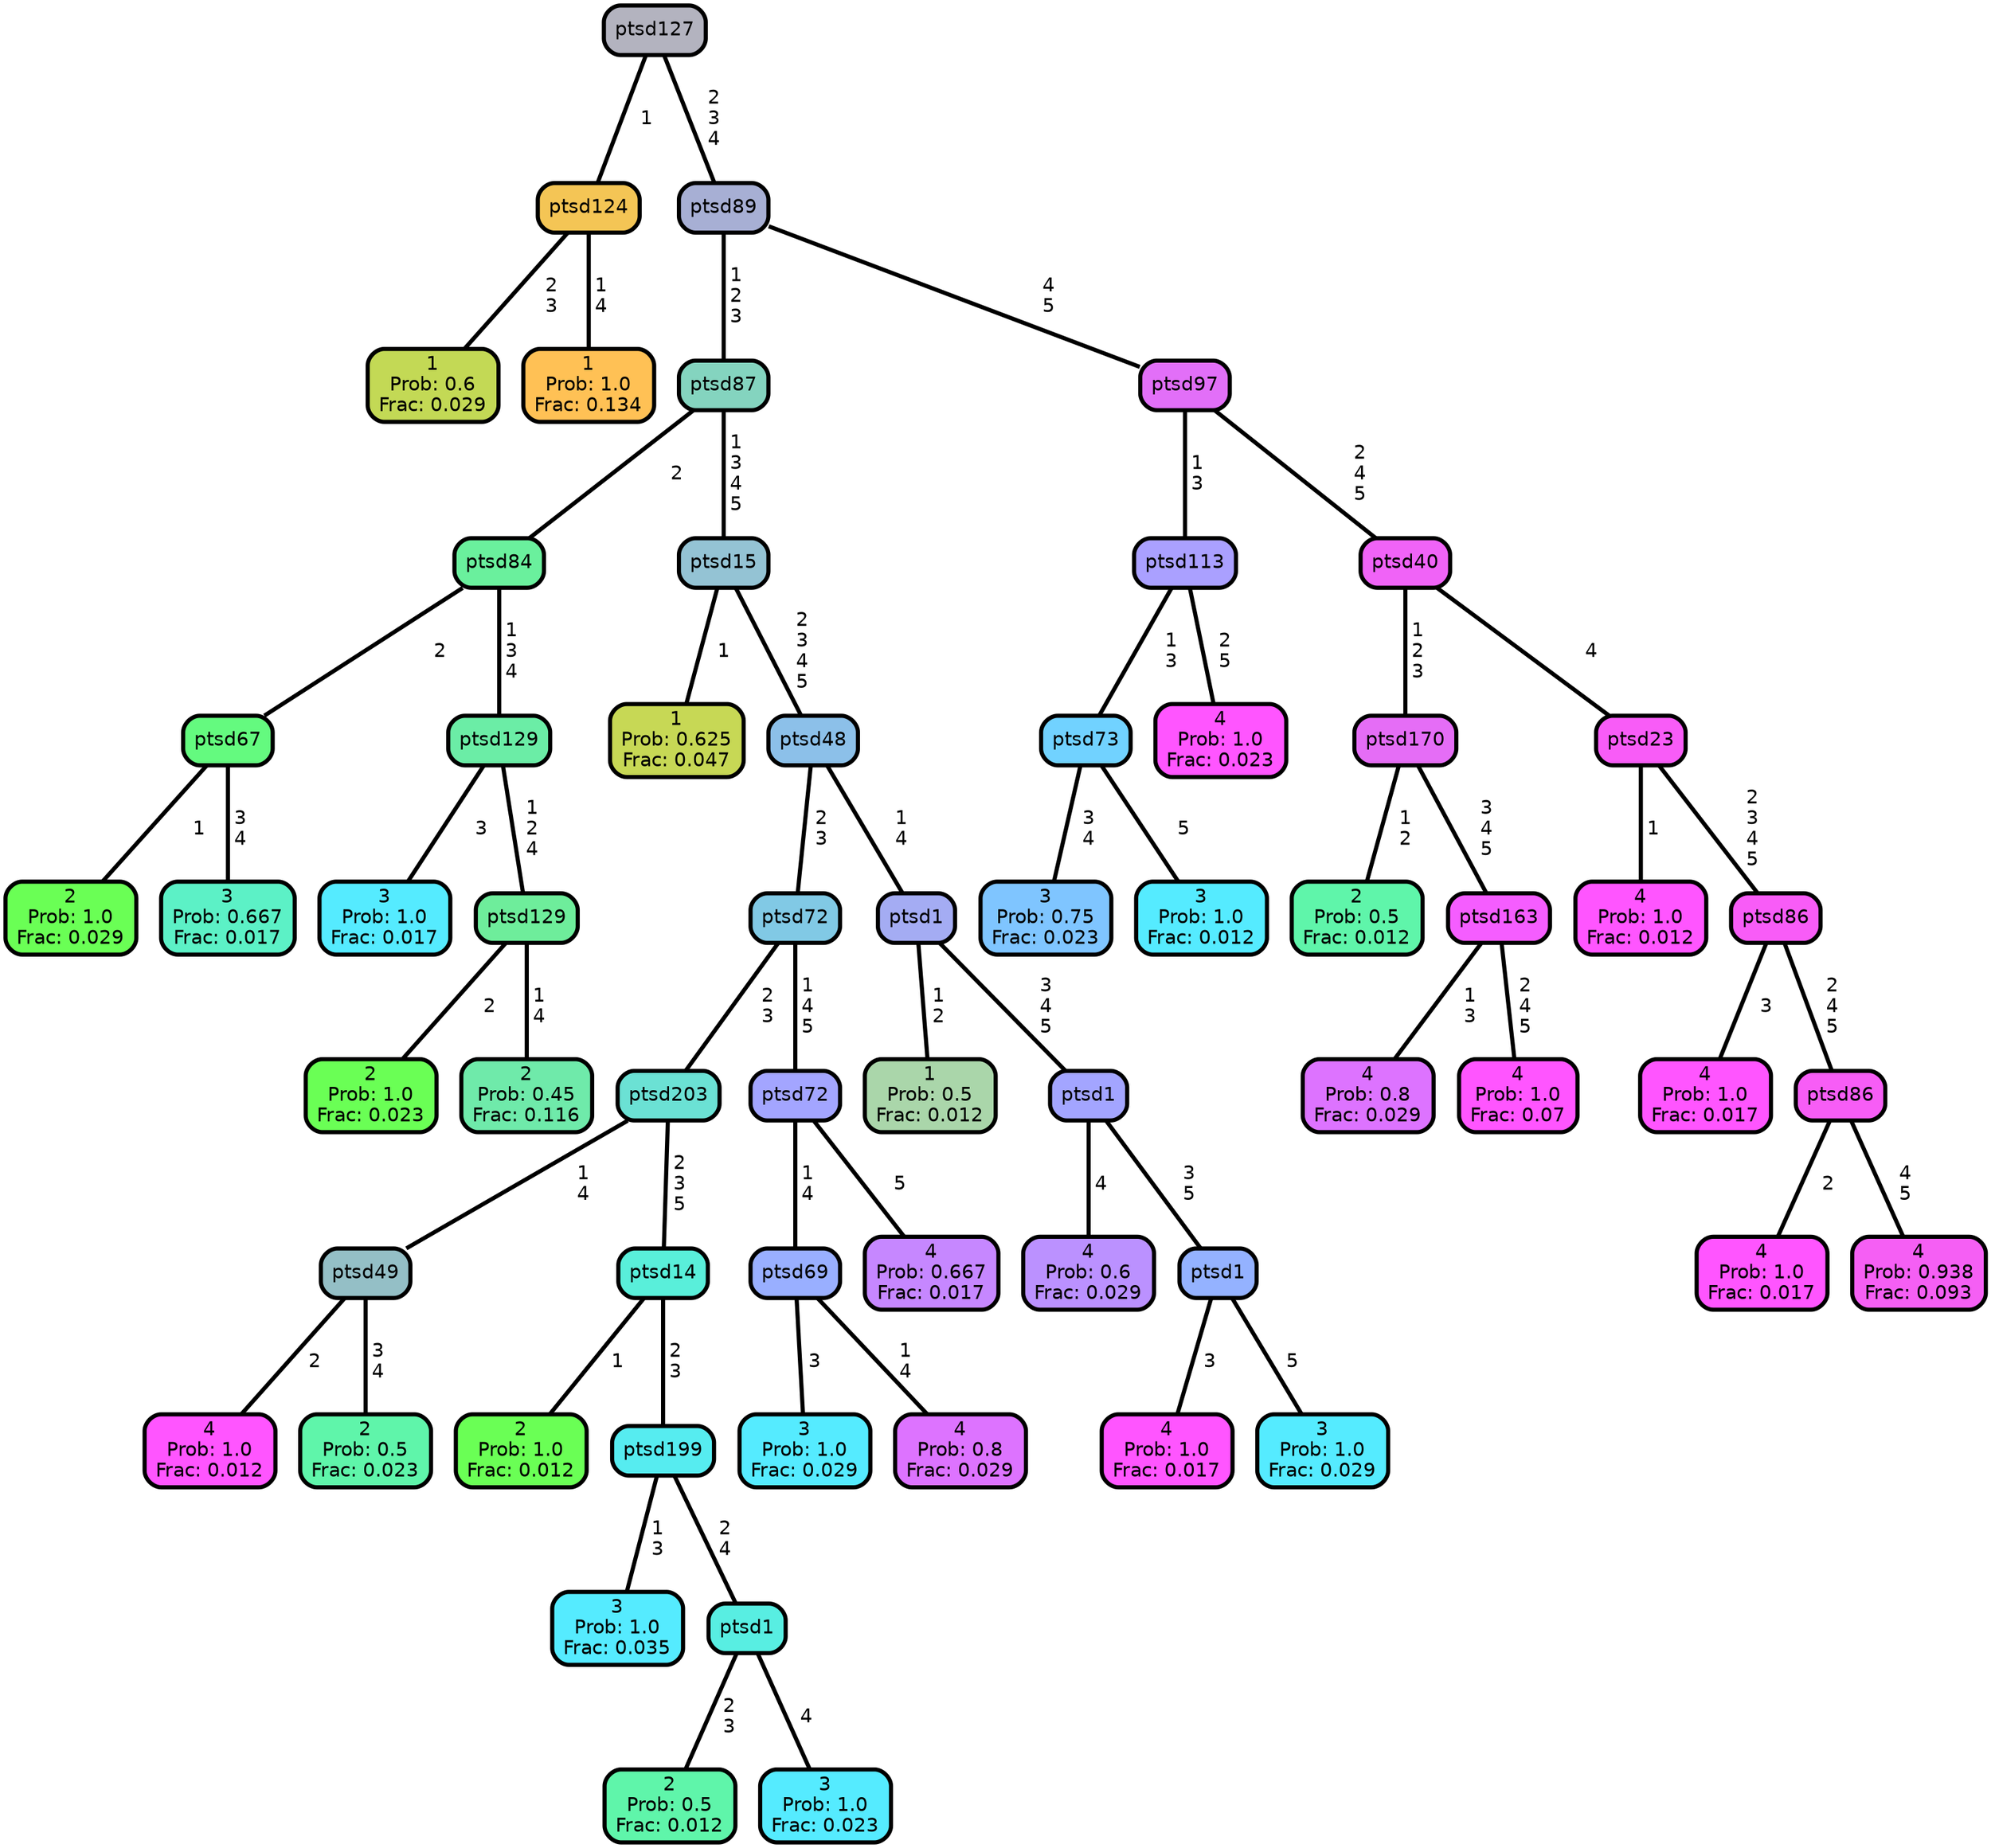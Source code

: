graph Tree {
node [shape=box, style="filled, rounded",color="black",penwidth="3",fontcolor="black",                 fontname=helvetica] ;
graph [ranksep="0 equally", splines=straight,                 bgcolor=transparent, dpi=200] ;
edge [fontname=helvetica, color=black] ;
0 [label="1
Prob: 0.6
Frac: 0.029", fillcolor="#c3d955"] ;
1 [label="ptsd124", fillcolor="#f4c555"] ;
2 [label="1
Prob: 1.0
Frac: 0.134", fillcolor="#ffc155"] ;
3 [label="ptsd127", fillcolor="#b3b3bf"] ;
4 [label="2
Prob: 1.0
Frac: 0.029", fillcolor="#6aff55"] ;
5 [label="ptsd67", fillcolor="#64fa7f"] ;
6 [label="3
Prob: 0.667
Frac: 0.017", fillcolor="#5cf1c6"] ;
7 [label="ptsd84", fillcolor="#6af09d"] ;
8 [label="3
Prob: 1.0
Frac: 0.017", fillcolor="#55ebff"] ;
9 [label="ptsd129", fillcolor="#6beda6"] ;
10 [label="2
Prob: 1.0
Frac: 0.023", fillcolor="#6aff55"] ;
11 [label="ptsd129", fillcolor="#6eed9b"] ;
12 [label="2
Prob: 0.45
Frac: 0.116", fillcolor="#6feaaa"] ;
13 [label="ptsd87", fillcolor="#84d4bf"] ;
14 [label="1
Prob: 0.625
Frac: 0.047", fillcolor="#c7d855"] ;
15 [label="ptsd15", fillcolor="#94c3d4"] ;
16 [label="4
Prob: 1.0
Frac: 0.012", fillcolor="#ff55ff"] ;
17 [label="ptsd49", fillcolor="#94bfc6"] ;
18 [label="2
Prob: 0.5
Frac: 0.023", fillcolor="#5ff5aa"] ;
19 [label="ptsd203", fillcolor="#6be1d4"] ;
20 [label="2
Prob: 1.0
Frac: 0.012", fillcolor="#6aff55"] ;
21 [label="ptsd14", fillcolor="#59efda"] ;
22 [label="3
Prob: 1.0
Frac: 0.035", fillcolor="#55ebff"] ;
23 [label="ptsd199", fillcolor="#56ecf0"] ;
24 [label="2
Prob: 0.5
Frac: 0.012", fillcolor="#5ff5aa"] ;
25 [label="ptsd1", fillcolor="#58eee2"] ;
26 [label="3
Prob: 1.0
Frac: 0.023", fillcolor="#55ebff"] ;
27 [label="ptsd72", fillcolor="#81c9e5"] ;
28 [label="3
Prob: 1.0
Frac: 0.029", fillcolor="#55ebff"] ;
29 [label="ptsd69", fillcolor="#99afff"] ;
30 [label="4
Prob: 0.8
Frac: 0.029", fillcolor="#dd73ff"] ;
31 [label="ptsd72", fillcolor="#a3a5ff"] ;
32 [label="4
Prob: 0.667
Frac: 0.017", fillcolor="#c687ff"] ;
33 [label="ptsd48", fillcolor="#8cc0e9"] ;
34 [label="1
Prob: 0.5
Frac: 0.012", fillcolor="#aad6aa"] ;
35 [label="ptsd1", fillcolor="#a4acf3"] ;
36 [label="4
Prob: 0.6
Frac: 0.029", fillcolor="#bb91ff"] ;
37 [label="ptsd1", fillcolor="#a3a5ff"] ;
38 [label="4
Prob: 1.0
Frac: 0.017", fillcolor="#ff55ff"] ;
39 [label="ptsd1", fillcolor="#94b2ff"] ;
40 [label="3
Prob: 1.0
Frac: 0.029", fillcolor="#55ebff"] ;
41 [label="ptsd89", fillcolor="#a7afd4"] ;
42 [label="3
Prob: 0.75
Frac: 0.023", fillcolor="#7fc5ff"] ;
43 [label="ptsd73", fillcolor="#71d2ff"] ;
44 [label="3
Prob: 1.0
Frac: 0.012", fillcolor="#55ebff"] ;
45 [label="ptsd113", fillcolor="#aaa0ff"] ;
46 [label="4
Prob: 1.0
Frac: 0.023", fillcolor="#ff55ff"] ;
47 [label="ptsd97", fillcolor="#e26ff8"] ;
48 [label="2
Prob: 0.5
Frac: 0.012", fillcolor="#5ff5aa"] ;
49 [label="ptsd170", fillcolor="#e56df6"] ;
50 [label="4
Prob: 0.8
Frac: 0.029", fillcolor="#dd73ff"] ;
51 [label="ptsd163", fillcolor="#f55dff"] ;
52 [label="4
Prob: 1.0
Frac: 0.07", fillcolor="#ff55ff"] ;
53 [label="ptsd40", fillcolor="#f063f7"] ;
54 [label="4
Prob: 1.0
Frac: 0.012", fillcolor="#ff55ff"] ;
55 [label="ptsd23", fillcolor="#f85cf7"] ;
56 [label="4
Prob: 1.0
Frac: 0.017", fillcolor="#ff55ff"] ;
57 [label="ptsd86", fillcolor="#f85cf7"] ;
58 [label="4
Prob: 1.0
Frac: 0.017", fillcolor="#ff55ff"] ;
59 [label="ptsd86", fillcolor="#f75df6"] ;
60 [label="4
Prob: 0.938
Frac: 0.093", fillcolor="#f55ff4"] ;
1 -- 0 [label=" 2\n 3",penwidth=3] ;
1 -- 2 [label=" 1\n 4",penwidth=3] ;
3 -- 1 [label=" 1",penwidth=3] ;
3 -- 41 [label=" 2\n 3\n 4",penwidth=3] ;
5 -- 4 [label=" 1",penwidth=3] ;
5 -- 6 [label=" 3\n 4",penwidth=3] ;
7 -- 5 [label=" 2",penwidth=3] ;
7 -- 9 [label=" 1\n 3\n 4",penwidth=3] ;
9 -- 8 [label=" 3",penwidth=3] ;
9 -- 11 [label=" 1\n 2\n 4",penwidth=3] ;
11 -- 10 [label=" 2",penwidth=3] ;
11 -- 12 [label=" 1\n 4",penwidth=3] ;
13 -- 7 [label=" 2",penwidth=3] ;
13 -- 15 [label=" 1\n 3\n 4\n 5",penwidth=3] ;
15 -- 14 [label=" 1",penwidth=3] ;
15 -- 33 [label=" 2\n 3\n 4\n 5",penwidth=3] ;
17 -- 16 [label=" 2",penwidth=3] ;
17 -- 18 [label=" 3\n 4",penwidth=3] ;
19 -- 17 [label=" 1\n 4",penwidth=3] ;
19 -- 21 [label=" 2\n 3\n 5",penwidth=3] ;
21 -- 20 [label=" 1",penwidth=3] ;
21 -- 23 [label=" 2\n 3",penwidth=3] ;
23 -- 22 [label=" 1\n 3",penwidth=3] ;
23 -- 25 [label=" 2\n 4",penwidth=3] ;
25 -- 24 [label=" 2\n 3",penwidth=3] ;
25 -- 26 [label=" 4",penwidth=3] ;
27 -- 19 [label=" 2\n 3",penwidth=3] ;
27 -- 31 [label=" 1\n 4\n 5",penwidth=3] ;
29 -- 28 [label=" 3",penwidth=3] ;
29 -- 30 [label=" 1\n 4",penwidth=3] ;
31 -- 29 [label=" 1\n 4",penwidth=3] ;
31 -- 32 [label=" 5",penwidth=3] ;
33 -- 27 [label=" 2\n 3",penwidth=3] ;
33 -- 35 [label=" 1\n 4",penwidth=3] ;
35 -- 34 [label=" 1\n 2",penwidth=3] ;
35 -- 37 [label=" 3\n 4\n 5",penwidth=3] ;
37 -- 36 [label=" 4",penwidth=3] ;
37 -- 39 [label=" 3\n 5",penwidth=3] ;
39 -- 38 [label=" 3",penwidth=3] ;
39 -- 40 [label=" 5",penwidth=3] ;
41 -- 13 [label=" 1\n 2\n 3",penwidth=3] ;
41 -- 47 [label=" 4\n 5",penwidth=3] ;
43 -- 42 [label=" 3\n 4",penwidth=3] ;
43 -- 44 [label=" 5",penwidth=3] ;
45 -- 43 [label=" 1\n 3",penwidth=3] ;
45 -- 46 [label=" 2\n 5",penwidth=3] ;
47 -- 45 [label=" 1\n 3",penwidth=3] ;
47 -- 53 [label=" 2\n 4\n 5",penwidth=3] ;
49 -- 48 [label=" 1\n 2",penwidth=3] ;
49 -- 51 [label=" 3\n 4\n 5",penwidth=3] ;
51 -- 50 [label=" 1\n 3",penwidth=3] ;
51 -- 52 [label=" 2\n 4\n 5",penwidth=3] ;
53 -- 49 [label=" 1\n 2\n 3",penwidth=3] ;
53 -- 55 [label=" 4",penwidth=3] ;
55 -- 54 [label=" 1",penwidth=3] ;
55 -- 57 [label=" 2\n 3\n 4\n 5",penwidth=3] ;
57 -- 56 [label=" 3",penwidth=3] ;
57 -- 59 [label=" 2\n 4\n 5",penwidth=3] ;
59 -- 58 [label=" 2",penwidth=3] ;
59 -- 60 [label=" 4\n 5",penwidth=3] ;
{rank = same;}}
